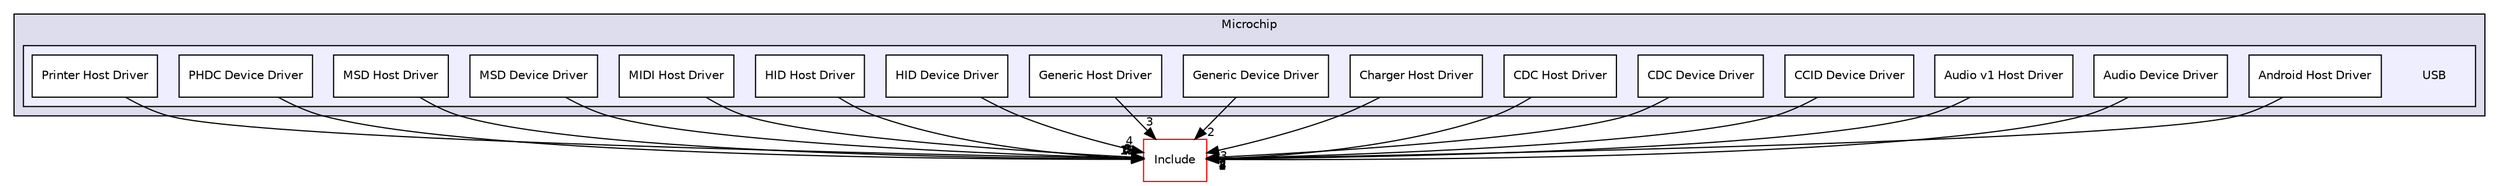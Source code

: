 digraph "C:/Users/mainuser/Desktop/School/SeniorProject/EthKitTCP/Microchip/USB" {
  compound=true
  node [ fontsize="10", fontname="Helvetica"];
  edge [ labelfontsize="10", labelfontname="Helvetica"];
  subgraph clusterdir_75a0e0ee32de9d5f6d78f757d89d8692 {
    graph [ bgcolor="#ddddee", pencolor="black", label="Microchip" fontname="Helvetica", fontsize="10", URL="dir_75a0e0ee32de9d5f6d78f757d89d8692.html"]
  subgraph clusterdir_0a24c4421d9b613056fbe1b6b73d66fc {
    graph [ bgcolor="#eeeeff", pencolor="black", label="" URL="dir_0a24c4421d9b613056fbe1b6b73d66fc.html"];
    dir_0a24c4421d9b613056fbe1b6b73d66fc [shape=plaintext label="USB"];
    dir_cc28877d6b029524272b61a670ac29d6 [shape=box label="Android Host Driver" color="black" fillcolor="white" style="filled" URL="dir_cc28877d6b029524272b61a670ac29d6.html"];
    dir_7953be4e8851fc767f539751fb8bb75e [shape=box label="Audio Device Driver" color="black" fillcolor="white" style="filled" URL="dir_7953be4e8851fc767f539751fb8bb75e.html"];
    dir_d044ea1b662a98f302b224c386dc94ee [shape=box label="Audio v1 Host Driver" color="black" fillcolor="white" style="filled" URL="dir_d044ea1b662a98f302b224c386dc94ee.html"];
    dir_dc206bf59f92d5f3370d75481bcd68e7 [shape=box label="CCID Device Driver" color="black" fillcolor="white" style="filled" URL="dir_dc206bf59f92d5f3370d75481bcd68e7.html"];
    dir_e5c78c40216d4d5333b62b6a0ab37603 [shape=box label="CDC Device Driver" color="black" fillcolor="white" style="filled" URL="dir_e5c78c40216d4d5333b62b6a0ab37603.html"];
    dir_555a43ac58b567e939b3d1187d855597 [shape=box label="CDC Host Driver" color="black" fillcolor="white" style="filled" URL="dir_555a43ac58b567e939b3d1187d855597.html"];
    dir_24847b8f3024f98c148b2be781f717a6 [shape=box label="Charger Host Driver" color="black" fillcolor="white" style="filled" URL="dir_24847b8f3024f98c148b2be781f717a6.html"];
    dir_0cd5a66427ea3fbc870f2306810348c5 [shape=box label="Generic Device Driver" color="black" fillcolor="white" style="filled" URL="dir_0cd5a66427ea3fbc870f2306810348c5.html"];
    dir_a452731fc8fd8d5dd409ddf0ed1bef13 [shape=box label="Generic Host Driver" color="black" fillcolor="white" style="filled" URL="dir_a452731fc8fd8d5dd409ddf0ed1bef13.html"];
    dir_232ce556b134ae0279c4bf9e4fadcb8f [shape=box label="HID Device Driver" color="black" fillcolor="white" style="filled" URL="dir_232ce556b134ae0279c4bf9e4fadcb8f.html"];
    dir_685d7c227625706e2102178d4860f4be [shape=box label="HID Host Driver" color="black" fillcolor="white" style="filled" URL="dir_685d7c227625706e2102178d4860f4be.html"];
    dir_4dd61ee1fc5532c64cda2f4196d9f240 [shape=box label="MIDI Host Driver" color="black" fillcolor="white" style="filled" URL="dir_4dd61ee1fc5532c64cda2f4196d9f240.html"];
    dir_fe4964166ae288d86b5b9b8e7827aa16 [shape=box label="MSD Device Driver" color="black" fillcolor="white" style="filled" URL="dir_fe4964166ae288d86b5b9b8e7827aa16.html"];
    dir_846c73a8b5217e3f16d790408b57df57 [shape=box label="MSD Host Driver" color="black" fillcolor="white" style="filled" URL="dir_846c73a8b5217e3f16d790408b57df57.html"];
    dir_ec3564e5ac85341c17ede1ec344bf404 [shape=box label="PHDC Device Driver" color="black" fillcolor="white" style="filled" URL="dir_ec3564e5ac85341c17ede1ec344bf404.html"];
    dir_5fc759d28d7e7dde9f0f2b2c7899e6fb [shape=box label="Printer Host Driver" color="black" fillcolor="white" style="filled" URL="dir_5fc759d28d7e7dde9f0f2b2c7899e6fb.html"];
  }
  }
  dir_7ce300d8a919a620616ec6bc64c02d37 [shape=box label="Include" fillcolor="white" style="filled" color="red" URL="dir_7ce300d8a919a620616ec6bc64c02d37.html"];
  dir_cc28877d6b029524272b61a670ac29d6->dir_7ce300d8a919a620616ec6bc64c02d37 [headlabel="4", labeldistance=1.5 headhref="dir_000077_000022.html"];
  dir_24847b8f3024f98c148b2be781f717a6->dir_7ce300d8a919a620616ec6bc64c02d37 [headlabel="3", labeldistance=1.5 headhref="dir_000083_000022.html"];
  dir_685d7c227625706e2102178d4860f4be->dir_7ce300d8a919a620616ec6bc64c02d37 [headlabel="8", labeldistance=1.5 headhref="dir_000087_000022.html"];
  dir_846c73a8b5217e3f16d790408b57df57->dir_7ce300d8a919a620616ec6bc64c02d37 [headlabel="11", labeldistance=1.5 headhref="dir_000090_000022.html"];
  dir_fe4964166ae288d86b5b9b8e7827aa16->dir_7ce300d8a919a620616ec6bc64c02d37 [headlabel="5", labeldistance=1.5 headhref="dir_000089_000022.html"];
  dir_dc206bf59f92d5f3370d75481bcd68e7->dir_7ce300d8a919a620616ec6bc64c02d37 [headlabel="2", labeldistance=1.5 headhref="dir_000080_000022.html"];
  dir_e5c78c40216d4d5333b62b6a0ab37603->dir_7ce300d8a919a620616ec6bc64c02d37 [headlabel="2", labeldistance=1.5 headhref="dir_000081_000022.html"];
  dir_a452731fc8fd8d5dd409ddf0ed1bef13->dir_7ce300d8a919a620616ec6bc64c02d37 [headlabel="3", labeldistance=1.5 headhref="dir_000085_000022.html"];
  dir_232ce556b134ae0279c4bf9e4fadcb8f->dir_7ce300d8a919a620616ec6bc64c02d37 [headlabel="4", labeldistance=1.5 headhref="dir_000086_000022.html"];
  dir_4dd61ee1fc5532c64cda2f4196d9f240->dir_7ce300d8a919a620616ec6bc64c02d37 [headlabel="3", labeldistance=1.5 headhref="dir_000088_000022.html"];
  dir_d044ea1b662a98f302b224c386dc94ee->dir_7ce300d8a919a620616ec6bc64c02d37 [headlabel="3", labeldistance=1.5 headhref="dir_000079_000022.html"];
  dir_7953be4e8851fc767f539751fb8bb75e->dir_7ce300d8a919a620616ec6bc64c02d37 [headlabel="2", labeldistance=1.5 headhref="dir_000078_000022.html"];
  dir_0cd5a66427ea3fbc870f2306810348c5->dir_7ce300d8a919a620616ec6bc64c02d37 [headlabel="2", labeldistance=1.5 headhref="dir_000084_000022.html"];
  dir_5fc759d28d7e7dde9f0f2b2c7899e6fb->dir_7ce300d8a919a620616ec6bc64c02d37 [headlabel="19", labeldistance=1.5 headhref="dir_000092_000022.html"];
  dir_555a43ac58b567e939b3d1187d855597->dir_7ce300d8a919a620616ec6bc64c02d37 [headlabel="8", labeldistance=1.5 headhref="dir_000082_000022.html"];
  dir_ec3564e5ac85341c17ede1ec344bf404->dir_7ce300d8a919a620616ec6bc64c02d37 [headlabel="7", labeldistance=1.5 headhref="dir_000091_000022.html"];
}

